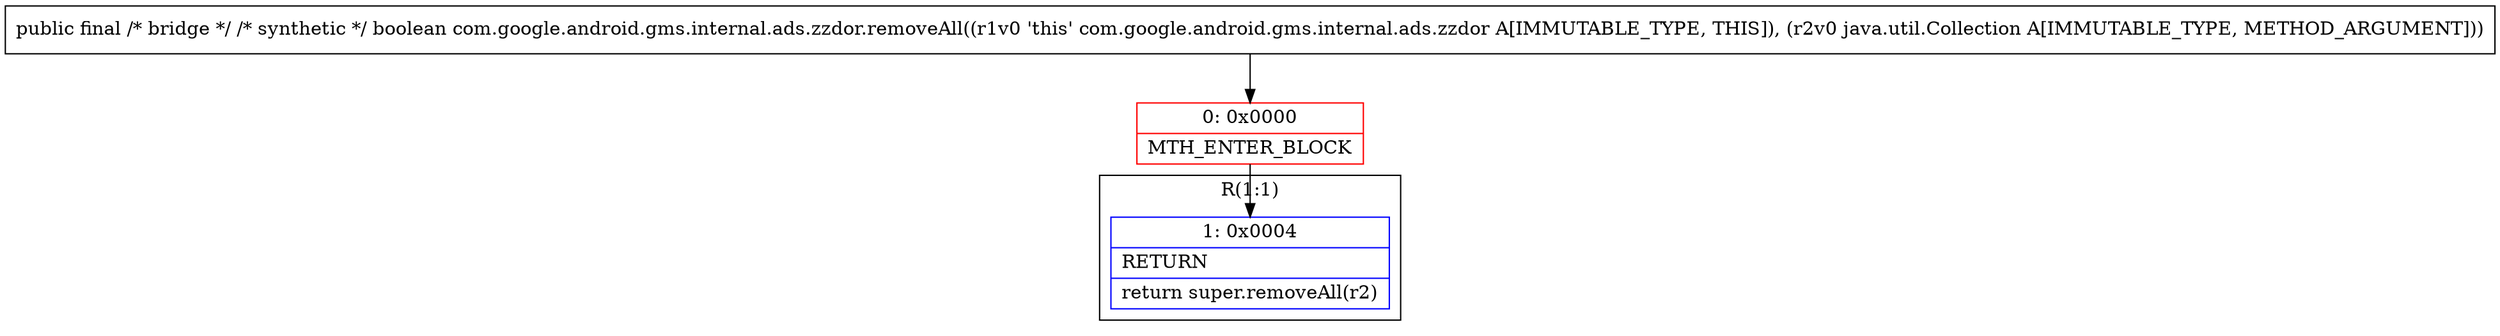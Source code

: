 digraph "CFG forcom.google.android.gms.internal.ads.zzdor.removeAll(Ljava\/util\/Collection;)Z" {
subgraph cluster_Region_790144085 {
label = "R(1:1)";
node [shape=record,color=blue];
Node_1 [shape=record,label="{1\:\ 0x0004|RETURN\l|return super.removeAll(r2)\l}"];
}
Node_0 [shape=record,color=red,label="{0\:\ 0x0000|MTH_ENTER_BLOCK\l}"];
MethodNode[shape=record,label="{public final \/* bridge *\/ \/* synthetic *\/ boolean com.google.android.gms.internal.ads.zzdor.removeAll((r1v0 'this' com.google.android.gms.internal.ads.zzdor A[IMMUTABLE_TYPE, THIS]), (r2v0 java.util.Collection A[IMMUTABLE_TYPE, METHOD_ARGUMENT])) }"];
MethodNode -> Node_0;
Node_0 -> Node_1;
}

